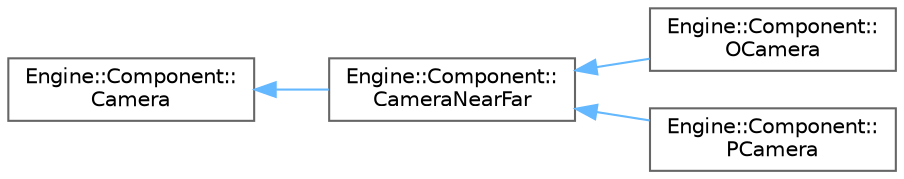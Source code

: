 digraph "Graphical Class Hierarchy"
{
 // LATEX_PDF_SIZE
  bgcolor="transparent";
  edge [fontname=Helvetica,fontsize=10,labelfontname=Helvetica,labelfontsize=10];
  node [fontname=Helvetica,fontsize=10,shape=box,height=0.2,width=0.4];
  rankdir="LR";
  Node0 [label="Engine::Component::\lCamera",height=0.2,width=0.4,color="grey40", fillcolor="white", style="filled",URL="$class_engine_1_1_component_1_1_camera.html",tooltip="Abstract class for all camera-like components."];
  Node0 -> Node1 [dir="back",color="steelblue1",style="solid"];
  Node1 [label="Engine::Component::\lCameraNearFar",height=0.2,width=0.4,color="grey40", fillcolor="white", style="filled",URL="$class_engine_1_1_component_1_1_camera_near_far.html",tooltip=" "];
  Node1 -> Node2 [dir="back",color="steelblue1",style="solid"];
  Node2 [label="Engine::Component::\lOCamera",height=0.2,width=0.4,color="grey40", fillcolor="white", style="filled",URL="$class_engine_1_1_component_1_1_o_camera.html",tooltip=" "];
  Node1 -> Node3 [dir="back",color="steelblue1",style="solid"];
  Node3 [label="Engine::Component::\lPCamera",height=0.2,width=0.4,color="grey40", fillcolor="white", style="filled",URL="$class_engine_1_1_component_1_1_p_camera.html",tooltip="Projection camera component."];
}
